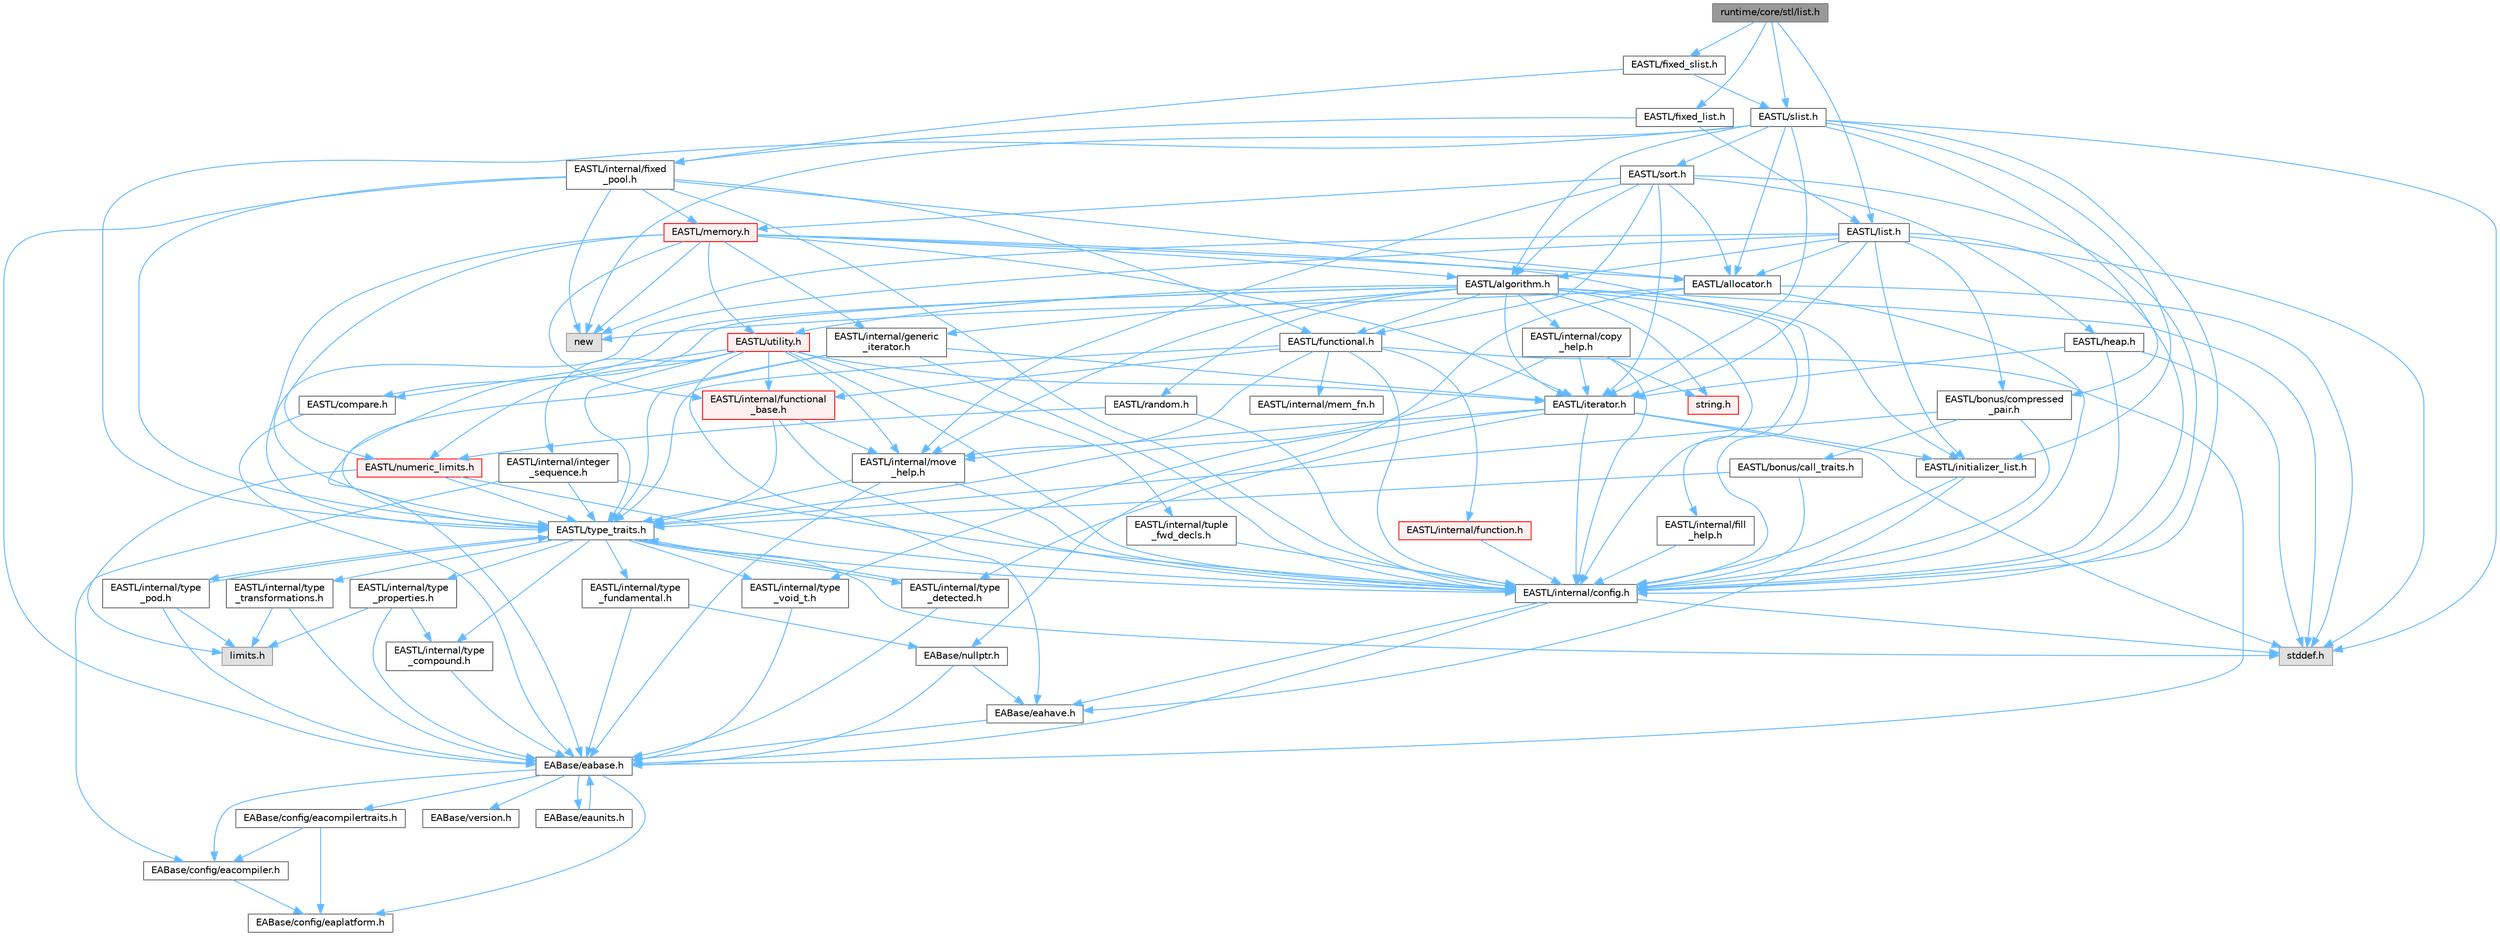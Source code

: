 digraph "runtime/core/stl/list.h"
{
 // LATEX_PDF_SIZE
  bgcolor="transparent";
  edge [fontname=Helvetica,fontsize=10,labelfontname=Helvetica,labelfontsize=10];
  node [fontname=Helvetica,fontsize=10,shape=box,height=0.2,width=0.4];
  Node1 [id="Node000001",label="runtime/core/stl/list.h",height=0.2,width=0.4,color="gray40", fillcolor="grey60", style="filled", fontcolor="black",tooltip=" "];
  Node1 -> Node2 [id="edge1_Node000001_Node000002",color="steelblue1",style="solid",tooltip=" "];
  Node2 [id="Node000002",label="EASTL/list.h",height=0.2,width=0.4,color="grey40", fillcolor="white", style="filled",URL="$_e_a_s_t_l_2include_2_e_a_s_t_l_2list_8h.html",tooltip=" "];
  Node2 -> Node3 [id="edge2_Node000002_Node000003",color="steelblue1",style="solid",tooltip=" "];
  Node3 [id="Node000003",label="EASTL/internal/config.h",height=0.2,width=0.4,color="grey40", fillcolor="white", style="filled",URL="$config_8h.html",tooltip=" "];
  Node3 -> Node4 [id="edge3_Node000003_Node000004",color="steelblue1",style="solid",tooltip=" "];
  Node4 [id="Node000004",label="EABase/eabase.h",height=0.2,width=0.4,color="grey40", fillcolor="white", style="filled",URL="$eabase_8h.html",tooltip=" "];
  Node4 -> Node5 [id="edge4_Node000004_Node000005",color="steelblue1",style="solid",tooltip=" "];
  Node5 [id="Node000005",label="EABase/config/eacompiler.h",height=0.2,width=0.4,color="grey40", fillcolor="white", style="filled",URL="$eacompiler_8h.html",tooltip=" "];
  Node5 -> Node6 [id="edge5_Node000005_Node000006",color="steelblue1",style="solid",tooltip=" "];
  Node6 [id="Node000006",label="EABase/config/eaplatform.h",height=0.2,width=0.4,color="grey40", fillcolor="white", style="filled",URL="$eaplatform_8h.html",tooltip=" "];
  Node4 -> Node7 [id="edge6_Node000004_Node000007",color="steelblue1",style="solid",tooltip=" "];
  Node7 [id="Node000007",label="EABase/config/eacompilertraits.h",height=0.2,width=0.4,color="grey40", fillcolor="white", style="filled",URL="$eacompilertraits_8h.html",tooltip=" "];
  Node7 -> Node6 [id="edge7_Node000007_Node000006",color="steelblue1",style="solid",tooltip=" "];
  Node7 -> Node5 [id="edge8_Node000007_Node000005",color="steelblue1",style="solid",tooltip=" "];
  Node4 -> Node6 [id="edge9_Node000004_Node000006",color="steelblue1",style="solid",tooltip=" "];
  Node4 -> Node8 [id="edge10_Node000004_Node000008",color="steelblue1",style="solid",tooltip=" "];
  Node8 [id="Node000008",label="EABase/version.h",height=0.2,width=0.4,color="grey40", fillcolor="white", style="filled",URL="$_e_a_s_t_l_2packages_2_e_a_base_2include_2_common_2_e_a_base_2version_8h.html",tooltip=" "];
  Node4 -> Node9 [id="edge11_Node000004_Node000009",color="steelblue1",style="solid",tooltip=" "];
  Node9 [id="Node000009",label="EABase/eaunits.h",height=0.2,width=0.4,color="grey40", fillcolor="white", style="filled",URL="$eaunits_8h.html",tooltip=" "];
  Node9 -> Node4 [id="edge12_Node000009_Node000004",color="steelblue1",style="solid",tooltip=" "];
  Node3 -> Node10 [id="edge13_Node000003_Node000010",color="steelblue1",style="solid",tooltip=" "];
  Node10 [id="Node000010",label="EABase/eahave.h",height=0.2,width=0.4,color="grey40", fillcolor="white", style="filled",URL="$eahave_8h.html",tooltip=" "];
  Node10 -> Node4 [id="edge14_Node000010_Node000004",color="steelblue1",style="solid",tooltip=" "];
  Node3 -> Node11 [id="edge15_Node000003_Node000011",color="steelblue1",style="solid",tooltip=" "];
  Node11 [id="Node000011",label="stddef.h",height=0.2,width=0.4,color="grey60", fillcolor="#E0E0E0", style="filled",tooltip=" "];
  Node2 -> Node12 [id="edge16_Node000002_Node000012",color="steelblue1",style="solid",tooltip=" "];
  Node12 [id="Node000012",label="EASTL/allocator.h",height=0.2,width=0.4,color="grey40", fillcolor="white", style="filled",URL="$allocator_8h.html",tooltip=" "];
  Node12 -> Node3 [id="edge17_Node000012_Node000003",color="steelblue1",style="solid",tooltip=" "];
  Node12 -> Node13 [id="edge18_Node000012_Node000013",color="steelblue1",style="solid",tooltip=" "];
  Node13 [id="Node000013",label="EABase/nullptr.h",height=0.2,width=0.4,color="grey40", fillcolor="white", style="filled",URL="$nullptr_8h.html",tooltip=" "];
  Node13 -> Node4 [id="edge19_Node000013_Node000004",color="steelblue1",style="solid",tooltip=" "];
  Node13 -> Node10 [id="edge20_Node000013_Node000010",color="steelblue1",style="solid",tooltip=" "];
  Node12 -> Node11 [id="edge21_Node000012_Node000011",color="steelblue1",style="solid",tooltip=" "];
  Node12 -> Node14 [id="edge22_Node000012_Node000014",color="steelblue1",style="solid",tooltip=" "];
  Node14 [id="Node000014",label="new",height=0.2,width=0.4,color="grey60", fillcolor="#E0E0E0", style="filled",tooltip=" "];
  Node2 -> Node15 [id="edge23_Node000002_Node000015",color="steelblue1",style="solid",tooltip=" "];
  Node15 [id="Node000015",label="EASTL/type_traits.h",height=0.2,width=0.4,color="grey40", fillcolor="white", style="filled",URL="$_e_a_s_t_l_2include_2_e_a_s_t_l_2type__traits_8h.html",tooltip=" "];
  Node15 -> Node3 [id="edge24_Node000015_Node000003",color="steelblue1",style="solid",tooltip=" "];
  Node15 -> Node11 [id="edge25_Node000015_Node000011",color="steelblue1",style="solid",tooltip=" "];
  Node15 -> Node16 [id="edge26_Node000015_Node000016",color="steelblue1",style="solid",tooltip=" "];
  Node16 [id="Node000016",label="EASTL/internal/type\l_fundamental.h",height=0.2,width=0.4,color="grey40", fillcolor="white", style="filled",URL="$type__fundamental_8h.html",tooltip=" "];
  Node16 -> Node4 [id="edge27_Node000016_Node000004",color="steelblue1",style="solid",tooltip=" "];
  Node16 -> Node13 [id="edge28_Node000016_Node000013",color="steelblue1",style="solid",tooltip=" "];
  Node15 -> Node17 [id="edge29_Node000015_Node000017",color="steelblue1",style="solid",tooltip=" "];
  Node17 [id="Node000017",label="EASTL/internal/type\l_transformations.h",height=0.2,width=0.4,color="grey40", fillcolor="white", style="filled",URL="$type__transformations_8h.html",tooltip=" "];
  Node17 -> Node4 [id="edge30_Node000017_Node000004",color="steelblue1",style="solid",tooltip=" "];
  Node17 -> Node18 [id="edge31_Node000017_Node000018",color="steelblue1",style="solid",tooltip=" "];
  Node18 [id="Node000018",label="limits.h",height=0.2,width=0.4,color="grey60", fillcolor="#E0E0E0", style="filled",tooltip=" "];
  Node15 -> Node19 [id="edge32_Node000015_Node000019",color="steelblue1",style="solid",tooltip=" "];
  Node19 [id="Node000019",label="EASTL/internal/type\l_void_t.h",height=0.2,width=0.4,color="grey40", fillcolor="white", style="filled",URL="$type__void__t_8h.html",tooltip=" "];
  Node19 -> Node4 [id="edge33_Node000019_Node000004",color="steelblue1",style="solid",tooltip=" "];
  Node15 -> Node20 [id="edge34_Node000015_Node000020",color="steelblue1",style="solid",tooltip=" "];
  Node20 [id="Node000020",label="EASTL/internal/type\l_properties.h",height=0.2,width=0.4,color="grey40", fillcolor="white", style="filled",URL="$type__properties_8h.html",tooltip=" "];
  Node20 -> Node4 [id="edge35_Node000020_Node000004",color="steelblue1",style="solid",tooltip=" "];
  Node20 -> Node18 [id="edge36_Node000020_Node000018",color="steelblue1",style="solid",tooltip=" "];
  Node20 -> Node21 [id="edge37_Node000020_Node000021",color="steelblue1",style="solid",tooltip=" "];
  Node21 [id="Node000021",label="EASTL/internal/type\l_compound.h",height=0.2,width=0.4,color="grey40", fillcolor="white", style="filled",URL="$type__compound_8h.html",tooltip=" "];
  Node21 -> Node4 [id="edge38_Node000021_Node000004",color="steelblue1",style="solid",tooltip=" "];
  Node15 -> Node21 [id="edge39_Node000015_Node000021",color="steelblue1",style="solid",tooltip=" "];
  Node15 -> Node22 [id="edge40_Node000015_Node000022",color="steelblue1",style="solid",tooltip=" "];
  Node22 [id="Node000022",label="EASTL/internal/type\l_pod.h",height=0.2,width=0.4,color="grey40", fillcolor="white", style="filled",URL="$type__pod_8h.html",tooltip=" "];
  Node22 -> Node4 [id="edge41_Node000022_Node000004",color="steelblue1",style="solid",tooltip=" "];
  Node22 -> Node18 [id="edge42_Node000022_Node000018",color="steelblue1",style="solid",tooltip=" "];
  Node22 -> Node15 [id="edge43_Node000022_Node000015",color="steelblue1",style="solid",tooltip=" "];
  Node15 -> Node23 [id="edge44_Node000015_Node000023",color="steelblue1",style="solid",tooltip=" "];
  Node23 [id="Node000023",label="EASTL/internal/type\l_detected.h",height=0.2,width=0.4,color="grey40", fillcolor="white", style="filled",URL="$type__detected_8h.html",tooltip=" "];
  Node23 -> Node4 [id="edge45_Node000023_Node000004",color="steelblue1",style="solid",tooltip=" "];
  Node23 -> Node15 [id="edge46_Node000023_Node000015",color="steelblue1",style="solid",tooltip=" "];
  Node2 -> Node24 [id="edge47_Node000002_Node000024",color="steelblue1",style="solid",tooltip=" "];
  Node24 [id="Node000024",label="EASTL/iterator.h",height=0.2,width=0.4,color="grey40", fillcolor="white", style="filled",URL="$_e_a_s_t_l_2include_2_e_a_s_t_l_2iterator_8h.html",tooltip=" "];
  Node24 -> Node3 [id="edge48_Node000024_Node000003",color="steelblue1",style="solid",tooltip=" "];
  Node24 -> Node25 [id="edge49_Node000024_Node000025",color="steelblue1",style="solid",tooltip=" "];
  Node25 [id="Node000025",label="EASTL/internal/move\l_help.h",height=0.2,width=0.4,color="grey40", fillcolor="white", style="filled",URL="$move__help_8h.html",tooltip=" "];
  Node25 -> Node4 [id="edge50_Node000025_Node000004",color="steelblue1",style="solid",tooltip=" "];
  Node25 -> Node3 [id="edge51_Node000025_Node000003",color="steelblue1",style="solid",tooltip=" "];
  Node25 -> Node15 [id="edge52_Node000025_Node000015",color="steelblue1",style="solid",tooltip=" "];
  Node24 -> Node23 [id="edge53_Node000024_Node000023",color="steelblue1",style="solid",tooltip=" "];
  Node24 -> Node19 [id="edge54_Node000024_Node000019",color="steelblue1",style="solid",tooltip=" "];
  Node24 -> Node26 [id="edge55_Node000024_Node000026",color="steelblue1",style="solid",tooltip=" "];
  Node26 [id="Node000026",label="EASTL/initializer_list.h",height=0.2,width=0.4,color="grey40", fillcolor="white", style="filled",URL="$initializer__list_8h.html",tooltip=" "];
  Node26 -> Node3 [id="edge56_Node000026_Node000003",color="steelblue1",style="solid",tooltip=" "];
  Node26 -> Node10 [id="edge57_Node000026_Node000010",color="steelblue1",style="solid",tooltip=" "];
  Node24 -> Node11 [id="edge58_Node000024_Node000011",color="steelblue1",style="solid",tooltip=" "];
  Node2 -> Node27 [id="edge59_Node000002_Node000027",color="steelblue1",style="solid",tooltip=" "];
  Node27 [id="Node000027",label="EASTL/algorithm.h",height=0.2,width=0.4,color="grey40", fillcolor="white", style="filled",URL="$_e_a_s_t_l_2include_2_e_a_s_t_l_2algorithm_8h.html",tooltip=" "];
  Node27 -> Node3 [id="edge60_Node000027_Node000003",color="steelblue1",style="solid",tooltip=" "];
  Node27 -> Node15 [id="edge61_Node000027_Node000015",color="steelblue1",style="solid",tooltip=" "];
  Node27 -> Node25 [id="edge62_Node000027_Node000025",color="steelblue1",style="solid",tooltip=" "];
  Node27 -> Node28 [id="edge63_Node000027_Node000028",color="steelblue1",style="solid",tooltip=" "];
  Node28 [id="Node000028",label="EASTL/internal/copy\l_help.h",height=0.2,width=0.4,color="grey40", fillcolor="white", style="filled",URL="$copy__help_8h.html",tooltip=" "];
  Node28 -> Node3 [id="edge64_Node000028_Node000003",color="steelblue1",style="solid",tooltip=" "];
  Node28 -> Node15 [id="edge65_Node000028_Node000015",color="steelblue1",style="solid",tooltip=" "];
  Node28 -> Node24 [id="edge66_Node000028_Node000024",color="steelblue1",style="solid",tooltip=" "];
  Node28 -> Node29 [id="edge67_Node000028_Node000029",color="steelblue1",style="solid",tooltip=" "];
  Node29 [id="Node000029",label="string.h",height=0.2,width=0.4,color="red", fillcolor="#FFF0F0", style="filled",URL="$string_8h.html",tooltip=" "];
  Node27 -> Node150 [id="edge68_Node000027_Node000150",color="steelblue1",style="solid",tooltip=" "];
  Node150 [id="Node000150",label="EASTL/internal/fill\l_help.h",height=0.2,width=0.4,color="grey40", fillcolor="white", style="filled",URL="$fill__help_8h.html",tooltip=" "];
  Node150 -> Node3 [id="edge69_Node000150_Node000003",color="steelblue1",style="solid",tooltip=" "];
  Node27 -> Node26 [id="edge70_Node000027_Node000026",color="steelblue1",style="solid",tooltip=" "];
  Node27 -> Node24 [id="edge71_Node000027_Node000024",color="steelblue1",style="solid",tooltip=" "];
  Node27 -> Node60 [id="edge72_Node000027_Node000060",color="steelblue1",style="solid",tooltip=" "];
  Node60 [id="Node000060",label="EASTL/functional.h",height=0.2,width=0.4,color="grey40", fillcolor="white", style="filled",URL="$_e_a_s_t_l_2include_2_e_a_s_t_l_2functional_8h.html",tooltip=" "];
  Node60 -> Node4 [id="edge73_Node000060_Node000004",color="steelblue1",style="solid",tooltip=" "];
  Node60 -> Node3 [id="edge74_Node000060_Node000003",color="steelblue1",style="solid",tooltip=" "];
  Node60 -> Node25 [id="edge75_Node000060_Node000025",color="steelblue1",style="solid",tooltip=" "];
  Node60 -> Node15 [id="edge76_Node000060_Node000015",color="steelblue1",style="solid",tooltip=" "];
  Node60 -> Node43 [id="edge77_Node000060_Node000043",color="steelblue1",style="solid",tooltip=" "];
  Node43 [id="Node000043",label="EASTL/internal/functional\l_base.h",height=0.2,width=0.4,color="red", fillcolor="#FFF0F0", style="filled",URL="$functional__base_8h.html",tooltip=" "];
  Node43 -> Node3 [id="edge78_Node000043_Node000003",color="steelblue1",style="solid",tooltip=" "];
  Node43 -> Node25 [id="edge79_Node000043_Node000025",color="steelblue1",style="solid",tooltip=" "];
  Node43 -> Node15 [id="edge80_Node000043_Node000015",color="steelblue1",style="solid",tooltip=" "];
  Node60 -> Node61 [id="edge81_Node000060_Node000061",color="steelblue1",style="solid",tooltip=" "];
  Node61 [id="Node000061",label="EASTL/internal/mem_fn.h",height=0.2,width=0.4,color="grey40", fillcolor="white", style="filled",URL="$mem__fn_8h.html",tooltip=" "];
  Node60 -> Node62 [id="edge82_Node000060_Node000062",color="steelblue1",style="solid",tooltip=" "];
  Node62 [id="Node000062",label="EASTL/internal/function.h",height=0.2,width=0.4,color="red", fillcolor="#FFF0F0", style="filled",URL="$_e_a_s_t_l_2include_2_e_a_s_t_l_2internal_2function_8h.html",tooltip=" "];
  Node62 -> Node3 [id="edge83_Node000062_Node000003",color="steelblue1",style="solid",tooltip=" "];
  Node27 -> Node44 [id="edge84_Node000027_Node000044",color="steelblue1",style="solid",tooltip=" "];
  Node44 [id="Node000044",label="EASTL/utility.h",height=0.2,width=0.4,color="red", fillcolor="#FFF0F0", style="filled",URL="$_e_a_s_t_l_2include_2_e_a_s_t_l_2utility_8h.html",tooltip=" "];
  Node44 -> Node3 [id="edge85_Node000044_Node000003",color="steelblue1",style="solid",tooltip=" "];
  Node44 -> Node15 [id="edge86_Node000044_Node000015",color="steelblue1",style="solid",tooltip=" "];
  Node44 -> Node24 [id="edge87_Node000044_Node000024",color="steelblue1",style="solid",tooltip=" "];
  Node44 -> Node45 [id="edge88_Node000044_Node000045",color="steelblue1",style="solid",tooltip=" "];
  Node45 [id="Node000045",label="EASTL/numeric_limits.h",height=0.2,width=0.4,color="red", fillcolor="#FFF0F0", style="filled",URL="$numeric__limits_8h.html",tooltip=" "];
  Node45 -> Node3 [id="edge89_Node000045_Node000003",color="steelblue1",style="solid",tooltip=" "];
  Node45 -> Node15 [id="edge90_Node000045_Node000015",color="steelblue1",style="solid",tooltip=" "];
  Node45 -> Node18 [id="edge91_Node000045_Node000018",color="steelblue1",style="solid",tooltip=" "];
  Node44 -> Node47 [id="edge92_Node000044_Node000047",color="steelblue1",style="solid",tooltip=" "];
  Node47 [id="Node000047",label="EASTL/compare.h",height=0.2,width=0.4,color="grey40", fillcolor="white", style="filled",URL="$compare_8h.html",tooltip=" "];
  Node47 -> Node4 [id="edge93_Node000047_Node000004",color="steelblue1",style="solid",tooltip=" "];
  Node44 -> Node43 [id="edge94_Node000044_Node000043",color="steelblue1",style="solid",tooltip=" "];
  Node44 -> Node25 [id="edge95_Node000044_Node000025",color="steelblue1",style="solid",tooltip=" "];
  Node44 -> Node10 [id="edge96_Node000044_Node000010",color="steelblue1",style="solid",tooltip=" "];
  Node44 -> Node48 [id="edge97_Node000044_Node000048",color="steelblue1",style="solid",tooltip=" "];
  Node48 [id="Node000048",label="EASTL/internal/integer\l_sequence.h",height=0.2,width=0.4,color="grey40", fillcolor="white", style="filled",URL="$integer__sequence_8h.html",tooltip=" "];
  Node48 -> Node5 [id="edge98_Node000048_Node000005",color="steelblue1",style="solid",tooltip=" "];
  Node48 -> Node3 [id="edge99_Node000048_Node000003",color="steelblue1",style="solid",tooltip=" "];
  Node48 -> Node15 [id="edge100_Node000048_Node000015",color="steelblue1",style="solid",tooltip=" "];
  Node44 -> Node49 [id="edge101_Node000044_Node000049",color="steelblue1",style="solid",tooltip=" "];
  Node49 [id="Node000049",label="EASTL/internal/tuple\l_fwd_decls.h",height=0.2,width=0.4,color="grey40", fillcolor="white", style="filled",URL="$tuple__fwd__decls_8h.html",tooltip=" "];
  Node49 -> Node3 [id="edge102_Node000049_Node000003",color="steelblue1",style="solid",tooltip=" "];
  Node27 -> Node41 [id="edge103_Node000027_Node000041",color="steelblue1",style="solid",tooltip=" "];
  Node41 [id="Node000041",label="EASTL/internal/generic\l_iterator.h",height=0.2,width=0.4,color="grey40", fillcolor="white", style="filled",URL="$generic__iterator_8h.html",tooltip=" "];
  Node41 -> Node4 [id="edge104_Node000041_Node000004",color="steelblue1",style="solid",tooltip=" "];
  Node41 -> Node3 [id="edge105_Node000041_Node000003",color="steelblue1",style="solid",tooltip=" "];
  Node41 -> Node24 [id="edge106_Node000041_Node000024",color="steelblue1",style="solid",tooltip=" "];
  Node41 -> Node15 [id="edge107_Node000041_Node000015",color="steelblue1",style="solid",tooltip=" "];
  Node27 -> Node151 [id="edge108_Node000027_Node000151",color="steelblue1",style="solid",tooltip=" "];
  Node151 [id="Node000151",label="EASTL/random.h",height=0.2,width=0.4,color="grey40", fillcolor="white", style="filled",URL="$random_8h.html",tooltip=" "];
  Node151 -> Node3 [id="edge109_Node000151_Node000003",color="steelblue1",style="solid",tooltip=" "];
  Node151 -> Node45 [id="edge110_Node000151_Node000045",color="steelblue1",style="solid",tooltip=" "];
  Node27 -> Node47 [id="edge111_Node000027_Node000047",color="steelblue1",style="solid",tooltip=" "];
  Node27 -> Node11 [id="edge112_Node000027_Node000011",color="steelblue1",style="solid",tooltip=" "];
  Node27 -> Node29 [id="edge113_Node000027_Node000029",color="steelblue1",style="solid",tooltip=" "];
  Node2 -> Node26 [id="edge114_Node000002_Node000026",color="steelblue1",style="solid",tooltip=" "];
  Node2 -> Node58 [id="edge115_Node000002_Node000058",color="steelblue1",style="solid",tooltip=" "];
  Node58 [id="Node000058",label="EASTL/bonus/compressed\l_pair.h",height=0.2,width=0.4,color="grey40", fillcolor="white", style="filled",URL="$compressed__pair_8h.html",tooltip=" "];
  Node58 -> Node3 [id="edge116_Node000058_Node000003",color="steelblue1",style="solid",tooltip=" "];
  Node58 -> Node15 [id="edge117_Node000058_Node000015",color="steelblue1",style="solid",tooltip=" "];
  Node58 -> Node59 [id="edge118_Node000058_Node000059",color="steelblue1",style="solid",tooltip=" "];
  Node59 [id="Node000059",label="EASTL/bonus/call_traits.h",height=0.2,width=0.4,color="grey40", fillcolor="white", style="filled",URL="$call__traits_8h.html",tooltip=" "];
  Node59 -> Node3 [id="edge119_Node000059_Node000003",color="steelblue1",style="solid",tooltip=" "];
  Node59 -> Node15 [id="edge120_Node000059_Node000015",color="steelblue1",style="solid",tooltip=" "];
  Node2 -> Node14 [id="edge121_Node000002_Node000014",color="steelblue1",style="solid",tooltip=" "];
  Node2 -> Node11 [id="edge122_Node000002_Node000011",color="steelblue1",style="solid",tooltip=" "];
  Node1 -> Node152 [id="edge123_Node000001_Node000152",color="steelblue1",style="solid",tooltip=" "];
  Node152 [id="Node000152",label="EASTL/slist.h",height=0.2,width=0.4,color="grey40", fillcolor="white", style="filled",URL="$slist_8h.html",tooltip=" "];
  Node152 -> Node3 [id="edge124_Node000152_Node000003",color="steelblue1",style="solid",tooltip=" "];
  Node152 -> Node12 [id="edge125_Node000152_Node000012",color="steelblue1",style="solid",tooltip=" "];
  Node152 -> Node15 [id="edge126_Node000152_Node000015",color="steelblue1",style="solid",tooltip=" "];
  Node152 -> Node24 [id="edge127_Node000152_Node000024",color="steelblue1",style="solid",tooltip=" "];
  Node152 -> Node27 [id="edge128_Node000152_Node000027",color="steelblue1",style="solid",tooltip=" "];
  Node152 -> Node26 [id="edge129_Node000152_Node000026",color="steelblue1",style="solid",tooltip=" "];
  Node152 -> Node153 [id="edge130_Node000152_Node000153",color="steelblue1",style="solid",tooltip=" "];
  Node153 [id="Node000153",label="EASTL/sort.h",height=0.2,width=0.4,color="grey40", fillcolor="white", style="filled",URL="$sort_8h.html",tooltip=" "];
  Node153 -> Node3 [id="edge131_Node000153_Node000003",color="steelblue1",style="solid",tooltip=" "];
  Node153 -> Node25 [id="edge132_Node000153_Node000025",color="steelblue1",style="solid",tooltip=" "];
  Node153 -> Node24 [id="edge133_Node000153_Node000024",color="steelblue1",style="solid",tooltip=" "];
  Node153 -> Node40 [id="edge134_Node000153_Node000040",color="steelblue1",style="solid",tooltip=" "];
  Node40 [id="Node000040",label="EASTL/memory.h",height=0.2,width=0.4,color="red", fillcolor="#FFF0F0", style="filled",URL="$_e_a_s_t_l_2include_2_e_a_s_t_l_2memory_8h.html",tooltip=" "];
  Node40 -> Node3 [id="edge135_Node000040_Node000003",color="steelblue1",style="solid",tooltip=" "];
  Node40 -> Node41 [id="edge136_Node000040_Node000041",color="steelblue1",style="solid",tooltip=" "];
  Node40 -> Node43 [id="edge137_Node000040_Node000043",color="steelblue1",style="solid",tooltip=" "];
  Node40 -> Node27 [id="edge138_Node000040_Node000027",color="steelblue1",style="solid",tooltip=" "];
  Node40 -> Node15 [id="edge139_Node000040_Node000015",color="steelblue1",style="solid",tooltip=" "];
  Node40 -> Node12 [id="edge140_Node000040_Node000012",color="steelblue1",style="solid",tooltip=" "];
  Node40 -> Node24 [id="edge141_Node000040_Node000024",color="steelblue1",style="solid",tooltip=" "];
  Node40 -> Node44 [id="edge142_Node000040_Node000044",color="steelblue1",style="solid",tooltip=" "];
  Node40 -> Node45 [id="edge143_Node000040_Node000045",color="steelblue1",style="solid",tooltip=" "];
  Node40 -> Node14 [id="edge144_Node000040_Node000014",color="steelblue1",style="solid",tooltip=" "];
  Node153 -> Node27 [id="edge145_Node000153_Node000027",color="steelblue1",style="solid",tooltip=" "];
  Node153 -> Node60 [id="edge146_Node000153_Node000060",color="steelblue1",style="solid",tooltip=" "];
  Node153 -> Node154 [id="edge147_Node000153_Node000154",color="steelblue1",style="solid",tooltip=" "];
  Node154 [id="Node000154",label="EASTL/heap.h",height=0.2,width=0.4,color="grey40", fillcolor="white", style="filled",URL="$heap_8h.html",tooltip=" "];
  Node154 -> Node3 [id="edge148_Node000154_Node000003",color="steelblue1",style="solid",tooltip=" "];
  Node154 -> Node24 [id="edge149_Node000154_Node000024",color="steelblue1",style="solid",tooltip=" "];
  Node154 -> Node11 [id="edge150_Node000154_Node000011",color="steelblue1",style="solid",tooltip=" "];
  Node153 -> Node12 [id="edge151_Node000153_Node000012",color="steelblue1",style="solid",tooltip=" "];
  Node152 -> Node58 [id="edge152_Node000152_Node000058",color="steelblue1",style="solid",tooltip=" "];
  Node152 -> Node11 [id="edge153_Node000152_Node000011",color="steelblue1",style="solid",tooltip=" "];
  Node152 -> Node14 [id="edge154_Node000152_Node000014",color="steelblue1",style="solid",tooltip=" "];
  Node1 -> Node155 [id="edge155_Node000001_Node000155",color="steelblue1",style="solid",tooltip=" "];
  Node155 [id="Node000155",label="EASTL/fixed_list.h",height=0.2,width=0.4,color="grey40", fillcolor="white", style="filled",URL="$fixed__list_8h.html",tooltip=" "];
  Node155 -> Node2 [id="edge156_Node000155_Node000002",color="steelblue1",style="solid",tooltip=" "];
  Node155 -> Node156 [id="edge157_Node000155_Node000156",color="steelblue1",style="solid",tooltip=" "];
  Node156 [id="Node000156",label="EASTL/internal/fixed\l_pool.h",height=0.2,width=0.4,color="grey40", fillcolor="white", style="filled",URL="$fixed__pool_8h.html",tooltip=" "];
  Node156 -> Node4 [id="edge158_Node000156_Node000004",color="steelblue1",style="solid",tooltip=" "];
  Node156 -> Node3 [id="edge159_Node000156_Node000003",color="steelblue1",style="solid",tooltip=" "];
  Node156 -> Node60 [id="edge160_Node000156_Node000060",color="steelblue1",style="solid",tooltip=" "];
  Node156 -> Node40 [id="edge161_Node000156_Node000040",color="steelblue1",style="solid",tooltip=" "];
  Node156 -> Node12 [id="edge162_Node000156_Node000012",color="steelblue1",style="solid",tooltip=" "];
  Node156 -> Node15 [id="edge163_Node000156_Node000015",color="steelblue1",style="solid",tooltip=" "];
  Node156 -> Node14 [id="edge164_Node000156_Node000014",color="steelblue1",style="solid",tooltip=" "];
  Node1 -> Node157 [id="edge165_Node000001_Node000157",color="steelblue1",style="solid",tooltip=" "];
  Node157 [id="Node000157",label="EASTL/fixed_slist.h",height=0.2,width=0.4,color="grey40", fillcolor="white", style="filled",URL="$fixed__slist_8h.html",tooltip=" "];
  Node157 -> Node152 [id="edge166_Node000157_Node000152",color="steelblue1",style="solid",tooltip=" "];
  Node157 -> Node156 [id="edge167_Node000157_Node000156",color="steelblue1",style="solid",tooltip=" "];
}
